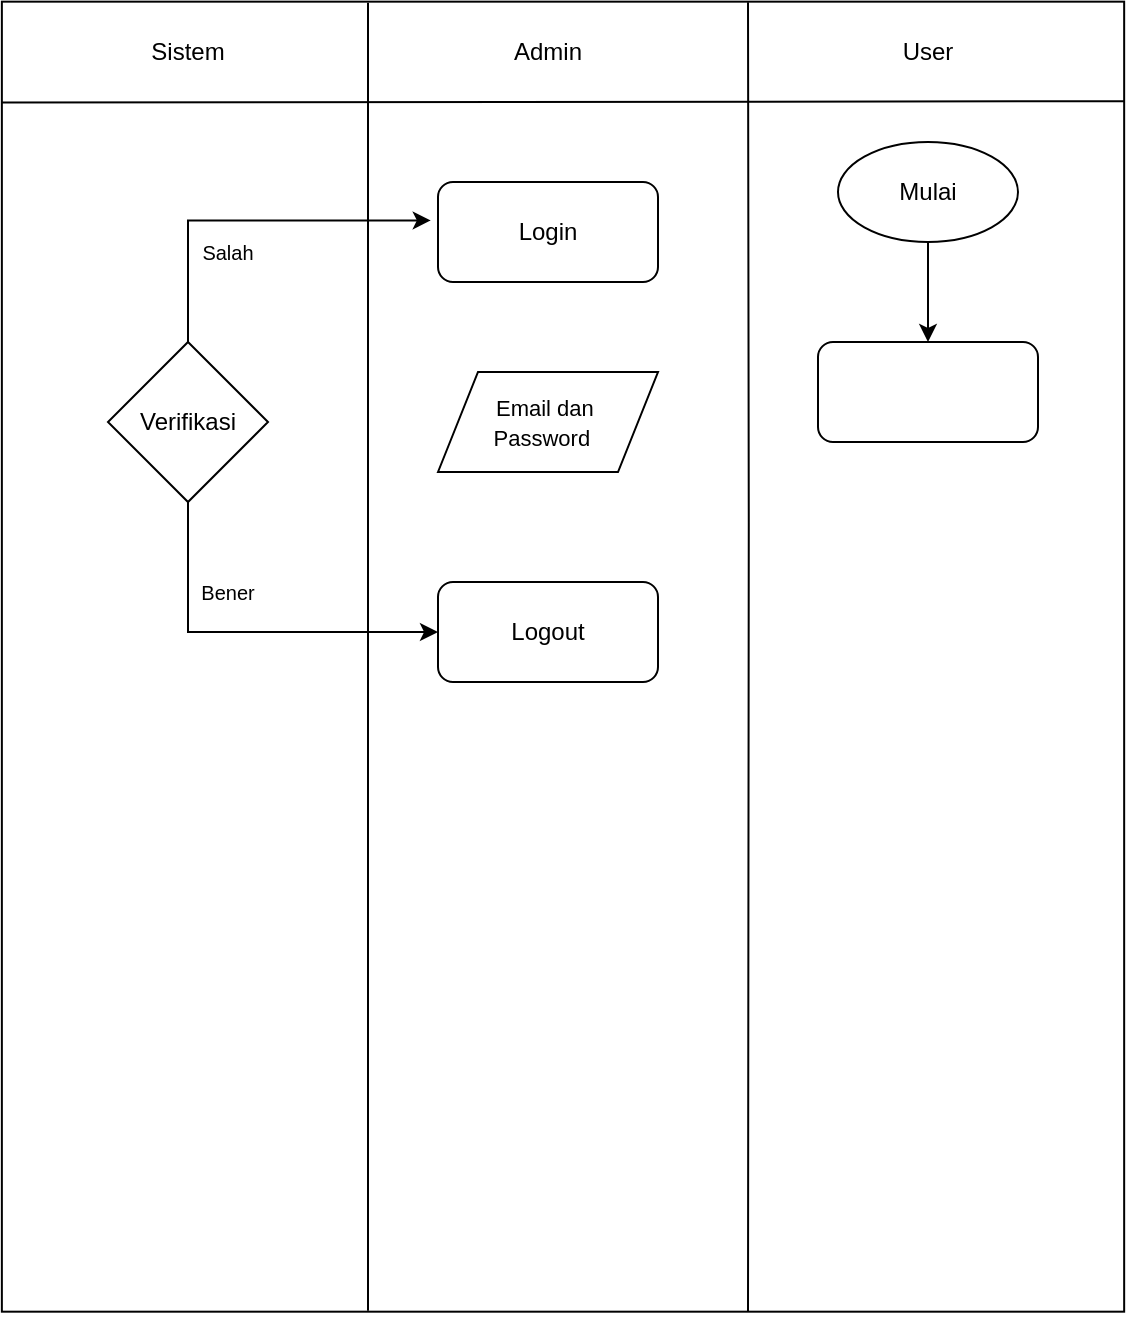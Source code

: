 <mxfile version="26.2.12">
  <diagram name="Page-1" id="fO25P44HGUkOfH7dbofw">
    <mxGraphModel dx="699" dy="378" grid="1" gridSize="10" guides="1" tooltips="1" connect="1" arrows="1" fold="1" page="1" pageScale="1" pageWidth="827" pageHeight="1169" math="0" shadow="0">
      <root>
        <mxCell id="0" />
        <mxCell id="1" parent="0" />
        <mxCell id="WcjkwTNht0lQByTPUBEi-1" value="" style="rounded=0;whiteSpace=wrap;html=1;rotation=90;" vertex="1" parent="1">
          <mxGeometry x="70" y="66.76" width="655.01" height="561.15" as="geometry" />
        </mxCell>
        <mxCell id="WcjkwTNht0lQByTPUBEi-2" value="" style="endArrow=none;html=1;rounded=0;exitX=0.999;exitY=0.37;exitDx=0;exitDy=0;exitPerimeter=0;entryX=0;entryY=0.37;entryDx=0;entryDy=0;entryPerimeter=0;" edge="1" parent="1">
          <mxGeometry width="50" height="50" relative="1" as="geometry">
            <mxPoint x="490.005" y="674.515" as="sourcePoint" />
            <mxPoint x="490.004" y="20.16" as="targetPoint" />
            <Array as="points">
              <mxPoint x="490.39" y="280.33" />
            </Array>
          </mxGeometry>
        </mxCell>
        <mxCell id="WcjkwTNht0lQByTPUBEi-3" value="" style="endArrow=none;html=1;rounded=0;exitX=0.999;exitY=0.37;exitDx=0;exitDy=0;exitPerimeter=0;entryX=0;entryY=0.37;entryDx=0;entryDy=0;entryPerimeter=0;" edge="1" parent="1">
          <mxGeometry width="50" height="50" relative="1" as="geometry">
            <mxPoint x="300" y="674.34" as="sourcePoint" />
            <mxPoint x="300" y="20.34" as="targetPoint" />
            <Array as="points" />
          </mxGeometry>
        </mxCell>
        <mxCell id="WcjkwTNht0lQByTPUBEi-4" value="" style="endArrow=none;html=1;rounded=0;entryX=0.076;entryY=0;entryDx=0;entryDy=0;entryPerimeter=0;exitX=0.077;exitY=1;exitDx=0;exitDy=0;exitPerimeter=0;" edge="1" parent="1" source="WcjkwTNht0lQByTPUBEi-1" target="WcjkwTNht0lQByTPUBEi-1">
          <mxGeometry width="50" height="50" relative="1" as="geometry">
            <mxPoint x="120" y="70" as="sourcePoint" />
            <mxPoint x="170" y="30" as="targetPoint" />
          </mxGeometry>
        </mxCell>
        <mxCell id="WcjkwTNht0lQByTPUBEi-5" value="User" style="text;html=1;align=center;verticalAlign=middle;whiteSpace=wrap;rounded=0;" vertex="1" parent="1">
          <mxGeometry x="550" y="30" width="60" height="30" as="geometry" />
        </mxCell>
        <mxCell id="WcjkwTNht0lQByTPUBEi-6" value="Admin" style="text;html=1;align=center;verticalAlign=middle;whiteSpace=wrap;rounded=0;" vertex="1" parent="1">
          <mxGeometry x="360" y="30" width="60" height="30" as="geometry" />
        </mxCell>
        <mxCell id="WcjkwTNht0lQByTPUBEi-7" value="Sistem" style="text;html=1;align=center;verticalAlign=middle;whiteSpace=wrap;rounded=0;" vertex="1" parent="1">
          <mxGeometry x="180" y="30" width="60" height="30" as="geometry" />
        </mxCell>
        <mxCell id="WcjkwTNht0lQByTPUBEi-10" style="edgeStyle=orthogonalEdgeStyle;rounded=0;orthogonalLoop=1;jettySize=auto;html=1;exitX=0.5;exitY=1;exitDx=0;exitDy=0;" edge="1" parent="1" source="WcjkwTNht0lQByTPUBEi-8" target="WcjkwTNht0lQByTPUBEi-9">
          <mxGeometry relative="1" as="geometry" />
        </mxCell>
        <mxCell id="WcjkwTNht0lQByTPUBEi-8" value="Mulai" style="ellipse;whiteSpace=wrap;html=1;" vertex="1" parent="1">
          <mxGeometry x="535" y="90" width="90" height="50" as="geometry" />
        </mxCell>
        <mxCell id="WcjkwTNht0lQByTPUBEi-9" value="" style="rounded=1;whiteSpace=wrap;html=1;" vertex="1" parent="1">
          <mxGeometry x="525" y="190" width="110" height="50" as="geometry" />
        </mxCell>
        <mxCell id="WcjkwTNht0lQByTPUBEi-11" value="Login" style="rounded=1;whiteSpace=wrap;html=1;" vertex="1" parent="1">
          <mxGeometry x="335" y="110" width="110" height="50" as="geometry" />
        </mxCell>
        <mxCell id="WcjkwTNht0lQByTPUBEi-16" style="edgeStyle=orthogonalEdgeStyle;rounded=0;orthogonalLoop=1;jettySize=auto;html=1;entryX=0;entryY=0.5;entryDx=0;entryDy=0;" edge="1" parent="1" source="WcjkwTNht0lQByTPUBEi-12" target="WcjkwTNht0lQByTPUBEi-14">
          <mxGeometry relative="1" as="geometry">
            <Array as="points">
              <mxPoint x="210" y="335" />
            </Array>
          </mxGeometry>
        </mxCell>
        <mxCell id="WcjkwTNht0lQByTPUBEi-12" value="Verifikasi" style="rhombus;whiteSpace=wrap;html=1;" vertex="1" parent="1">
          <mxGeometry x="170" y="190" width="80" height="80" as="geometry" />
        </mxCell>
        <mxCell id="WcjkwTNht0lQByTPUBEi-14" value="Logout" style="rounded=1;whiteSpace=wrap;html=1;" vertex="1" parent="1">
          <mxGeometry x="335" y="310" width="110" height="50" as="geometry" />
        </mxCell>
        <mxCell id="WcjkwTNht0lQByTPUBEi-15" value="&lt;font style=&quot;font-size: 11px;&quot;&gt;Email dan&amp;nbsp;&lt;/font&gt;&lt;div&gt;&lt;font style=&quot;font-size: 11px;&quot;&gt;&lt;span style=&quot;background-color: transparent; color: light-dark(rgb(0, 0, 0), rgb(255, 255, 255));&quot;&gt;Password&amp;nbsp;&amp;nbsp;&lt;/span&gt;&lt;/font&gt;&lt;/div&gt;" style="shape=parallelogram;perimeter=parallelogramPerimeter;whiteSpace=wrap;html=1;fixedSize=1;" vertex="1" parent="1">
          <mxGeometry x="335" y="205" width="110" height="50" as="geometry" />
        </mxCell>
        <mxCell id="WcjkwTNht0lQByTPUBEi-17" style="edgeStyle=orthogonalEdgeStyle;rounded=0;orthogonalLoop=1;jettySize=auto;html=1;entryX=-0.033;entryY=0.384;entryDx=0;entryDy=0;entryPerimeter=0;" edge="1" parent="1" source="WcjkwTNht0lQByTPUBEi-12" target="WcjkwTNht0lQByTPUBEi-11">
          <mxGeometry relative="1" as="geometry">
            <Array as="points">
              <mxPoint x="210" y="129" />
            </Array>
          </mxGeometry>
        </mxCell>
        <mxCell id="WcjkwTNht0lQByTPUBEi-18" value="&lt;font style=&quot;font-size: 10px;&quot;&gt;Salah&lt;/font&gt;" style="text;html=1;align=center;verticalAlign=middle;whiteSpace=wrap;rounded=0;" vertex="1" parent="1">
          <mxGeometry x="210" y="130" width="40" height="30" as="geometry" />
        </mxCell>
        <mxCell id="WcjkwTNht0lQByTPUBEi-19" value="&lt;font style=&quot;font-size: 10px;&quot;&gt;Bener&lt;/font&gt;" style="text;html=1;align=center;verticalAlign=middle;whiteSpace=wrap;rounded=0;" vertex="1" parent="1">
          <mxGeometry x="210" y="300" width="40" height="30" as="geometry" />
        </mxCell>
      </root>
    </mxGraphModel>
  </diagram>
</mxfile>

